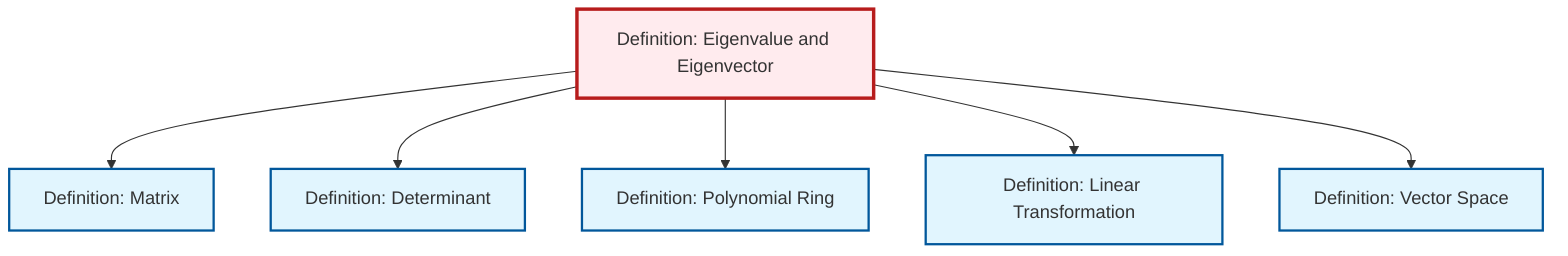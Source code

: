graph TD
    classDef definition fill:#e1f5fe,stroke:#01579b,stroke-width:2px
    classDef theorem fill:#f3e5f5,stroke:#4a148c,stroke-width:2px
    classDef axiom fill:#fff3e0,stroke:#e65100,stroke-width:2px
    classDef example fill:#e8f5e9,stroke:#1b5e20,stroke-width:2px
    classDef current fill:#ffebee,stroke:#b71c1c,stroke-width:3px
    def-polynomial-ring["Definition: Polynomial Ring"]:::definition
    def-vector-space["Definition: Vector Space"]:::definition
    def-determinant["Definition: Determinant"]:::definition
    def-matrix["Definition: Matrix"]:::definition
    def-linear-transformation["Definition: Linear Transformation"]:::definition
    def-eigenvalue-eigenvector["Definition: Eigenvalue and Eigenvector"]:::definition
    def-eigenvalue-eigenvector --> def-matrix
    def-eigenvalue-eigenvector --> def-determinant
    def-eigenvalue-eigenvector --> def-polynomial-ring
    def-eigenvalue-eigenvector --> def-linear-transformation
    def-eigenvalue-eigenvector --> def-vector-space
    class def-eigenvalue-eigenvector current